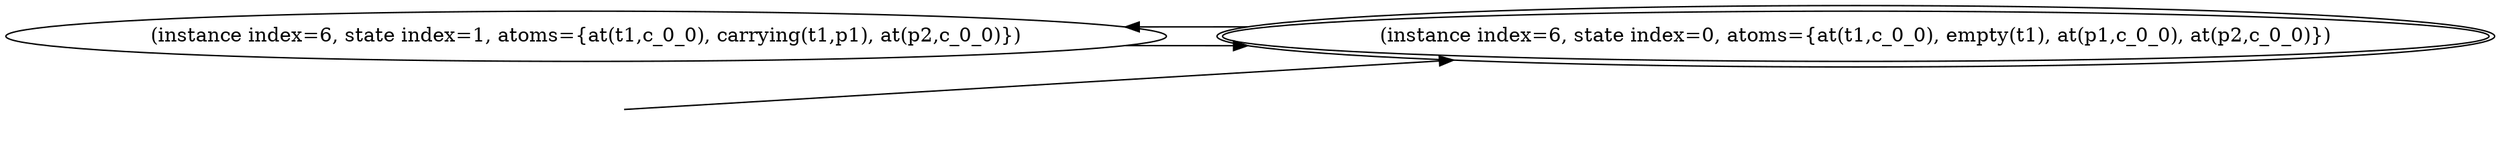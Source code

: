 digraph {
rankdir="LR"
s1[label="(instance index=6, state index=1, atoms={at(t1,c_0_0), carrying(t1,p1), at(p2,c_0_0)})"]
s0[peripheries=2,label="(instance index=6, state index=0, atoms={at(t1,c_0_0), empty(t1), at(p1,c_0_0), at(p2,c_0_0)})"]
Dangling [ label = "", style = invis ]
{ rank = same; Dangling }
Dangling -> s0
{ rank = same; s0}
{ rank = same; s0}
{
s1->s0
}
{
s0->s1
}
}
